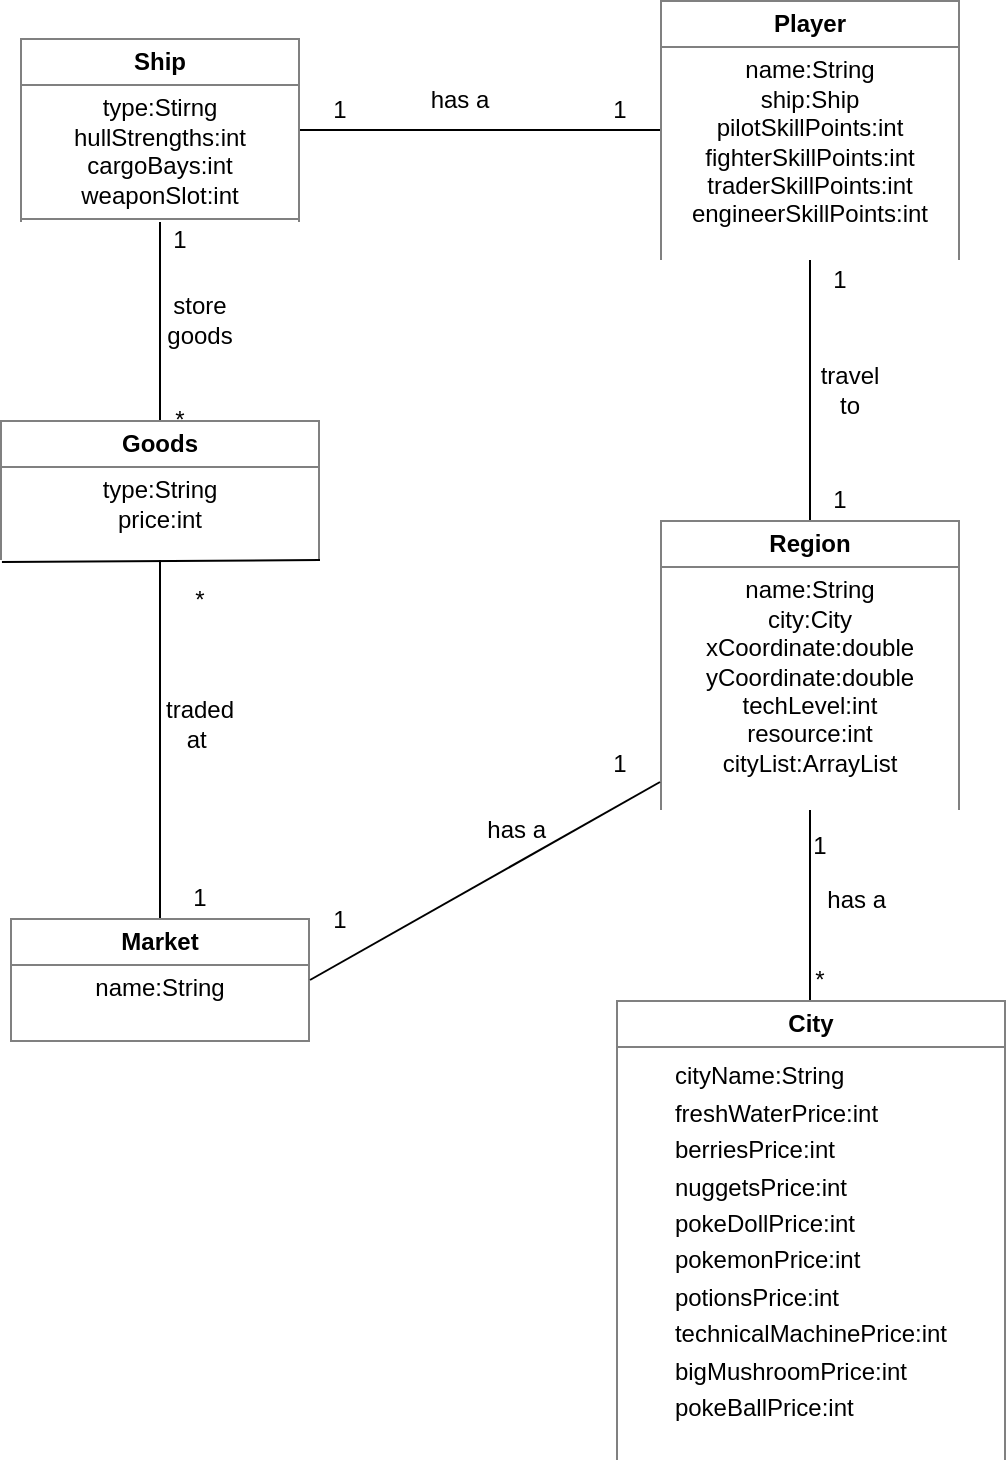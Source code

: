 <mxfile version="10.8.0" type="github"><diagram id="Oj52DWRretnqZOLNEXe8" name="Page-1"><mxGraphModel dx="918" dy="615" grid="1" gridSize="10" guides="1" tooltips="1" connect="1" arrows="1" fold="1" page="1" pageScale="1" pageWidth="850" pageHeight="1100" math="0" shadow="0"><root><mxCell id="0"/><mxCell id="1" parent="0"/><mxCell id="PyWPBzoKWIldAefqetqt-1" value="&lt;table border=&quot;1&quot; width=&quot;100%&quot; cellpadding=&quot;4&quot; style=&quot;width: 100% ; height: 100% ; border-collapse: collapse&quot;&gt;&lt;tbody&gt;&lt;tr&gt;&lt;th align=&quot;center&quot;&gt;Player&lt;/th&gt;&lt;/tr&gt;&lt;tr&gt;&lt;td align=&quot;center&quot;&gt;name:String&lt;br&gt;ship:Ship&lt;br&gt;pilotSkillPoints:int&lt;br&gt;fighterSkillPoints:int&lt;br&gt;traderSkillPoints:int&lt;br&gt;engineerSkillPoints:int&lt;br&gt;&lt;br&gt;&lt;/td&gt;&lt;/tr&gt;&lt;tr&gt;&lt;td align=&quot;center&quot;&gt;Section 2.1&lt;br&gt;Section 2.2&lt;br&gt;Section 2.3&lt;/td&gt;&lt;/tr&gt;&lt;/tbody&gt;&lt;/table&gt;" style="text;html=1;strokeColor=none;fillColor=none;overflow=fill;" vertex="1" parent="1"><mxGeometry x="470" y="130" width="150" height="130" as="geometry"/></mxCell><mxCell id="PyWPBzoKWIldAefqetqt-3" value="&lt;table border=&quot;1&quot; width=&quot;100%&quot; cellpadding=&quot;4&quot; style=&quot;width: 100% ; height: 100% ; border-collapse: collapse&quot;&gt;&lt;tbody&gt;&lt;tr&gt;&lt;th align=&quot;center&quot;&gt;Ship&lt;/th&gt;&lt;/tr&gt;&lt;tr&gt;&lt;td align=&quot;center&quot;&gt;type:Stirng&lt;br&gt;hullStrengths:int&lt;br&gt;cargoBays:int&lt;br&gt;weaponSlot:int&lt;/td&gt;&lt;/tr&gt;&lt;tr&gt;&lt;td align=&quot;center&quot;&gt;Section 2.1&lt;br&gt;Section 2.2&lt;br&gt;Section 2.3&lt;/td&gt;&lt;/tr&gt;&lt;/tbody&gt;&lt;/table&gt;" style="text;html=1;strokeColor=none;fillColor=none;overflow=fill;" vertex="1" parent="1"><mxGeometry x="150" y="149" width="140" height="92" as="geometry"/></mxCell><mxCell id="PyWPBzoKWIldAefqetqt-5" value="" style="endArrow=none;html=1;entryX=0;entryY=0.5;entryDx=0;entryDy=0;exitX=1;exitY=0.5;exitDx=0;exitDy=0;" edge="1" parent="1" source="PyWPBzoKWIldAefqetqt-3" target="PyWPBzoKWIldAefqetqt-1"><mxGeometry width="50" height="50" relative="1" as="geometry"><mxPoint x="150" y="330" as="sourcePoint"/><mxPoint x="200" y="280" as="targetPoint"/></mxGeometry></mxCell><mxCell id="PyWPBzoKWIldAefqetqt-6" value="has a" style="text;html=1;strokeColor=none;fillColor=none;align=center;verticalAlign=middle;whiteSpace=wrap;rounded=0;" vertex="1" parent="1"><mxGeometry x="350" y="170" width="40" height="20" as="geometry"/></mxCell><mxCell id="PyWPBzoKWIldAefqetqt-7" value="&lt;table border=&quot;1&quot; width=&quot;100%&quot; cellpadding=&quot;4&quot; style=&quot;width: 100% ; height: 100% ; border-collapse: collapse&quot;&gt;&lt;tbody&gt;&lt;tr&gt;&lt;th align=&quot;center&quot;&gt;Goods&lt;/th&gt;&lt;/tr&gt;&lt;tr&gt;&lt;td align=&quot;center&quot;&gt;type:String&lt;br&gt;price:int&lt;br&gt;&lt;br&gt;&lt;/td&gt;&lt;/tr&gt;&lt;tr&gt;&lt;td align=&quot;center&quot;&gt;&lt;br&gt;&lt;/td&gt;&lt;/tr&gt;&lt;/tbody&gt;&lt;/table&gt;" style="text;html=1;strokeColor=none;fillColor=none;overflow=fill;" vertex="1" parent="1"><mxGeometry x="140" y="340" width="160" height="70" as="geometry"/></mxCell><mxCell id="PyWPBzoKWIldAefqetqt-8" value="" style="endArrow=none;html=1;entryX=0.5;entryY=1;entryDx=0;entryDy=0;exitX=0.5;exitY=0;exitDx=0;exitDy=0;" edge="1" parent="1" source="PyWPBzoKWIldAefqetqt-7" target="PyWPBzoKWIldAefqetqt-3"><mxGeometry width="50" height="50" relative="1" as="geometry"><mxPoint x="200" y="300" as="sourcePoint"/><mxPoint x="250" y="250" as="targetPoint"/></mxGeometry></mxCell><mxCell id="PyWPBzoKWIldAefqetqt-9" value="store goods" style="text;html=1;strokeColor=none;fillColor=none;align=center;verticalAlign=middle;whiteSpace=wrap;rounded=0;" vertex="1" parent="1"><mxGeometry x="220" y="280" width="40" height="20" as="geometry"/></mxCell><mxCell id="PyWPBzoKWIldAefqetqt-10" value="1" style="text;html=1;strokeColor=none;fillColor=none;align=center;verticalAlign=middle;whiteSpace=wrap;rounded=0;" vertex="1" parent="1"><mxGeometry x="290" y="175" width="40" height="20" as="geometry"/></mxCell><mxCell id="PyWPBzoKWIldAefqetqt-11" value="1" style="text;html=1;strokeColor=none;fillColor=none;align=center;verticalAlign=middle;whiteSpace=wrap;rounded=0;" vertex="1" parent="1"><mxGeometry x="430" y="175" width="40" height="20" as="geometry"/></mxCell><mxCell id="PyWPBzoKWIldAefqetqt-12" value="1" style="text;html=1;strokeColor=none;fillColor=none;align=center;verticalAlign=middle;whiteSpace=wrap;rounded=0;" vertex="1" parent="1"><mxGeometry x="210" y="240" width="40" height="20" as="geometry"/></mxCell><mxCell id="PyWPBzoKWIldAefqetqt-13" value="*" style="text;html=1;strokeColor=none;fillColor=none;align=center;verticalAlign=middle;whiteSpace=wrap;rounded=0;" vertex="1" parent="1"><mxGeometry x="210" y="330" width="40" height="20" as="geometry"/></mxCell><mxCell id="PyWPBzoKWIldAefqetqt-24" value="&lt;table border=&quot;1&quot; width=&quot;100%&quot; cellpadding=&quot;4&quot; style=&quot;width: 100% ; height: 100% ; border-collapse: collapse&quot;&gt;&lt;tbody&gt;&lt;tr&gt;&lt;th align=&quot;center&quot;&gt;Region&lt;/th&gt;&lt;/tr&gt;&lt;tr&gt;&lt;td align=&quot;center&quot;&gt;name:String&lt;br&gt;city:City&lt;br&gt;xCoordinate:double&lt;br&gt;yCoordinate:double&lt;br&gt;techLevel:int&lt;br&gt;resource:int&lt;br&gt;cityList:ArrayList&lt;br&gt;&lt;br&gt;&lt;/td&gt;&lt;/tr&gt;&lt;tr&gt;&lt;td align=&quot;center&quot;&gt;Section 2.1&lt;br&gt;Section 2.2&lt;br&gt;Section 2.3&lt;/td&gt;&lt;/tr&gt;&lt;/tbody&gt;&lt;/table&gt;" style="text;html=1;strokeColor=none;fillColor=none;overflow=fill;" vertex="1" parent="1"><mxGeometry x="470" y="390" width="150" height="145" as="geometry"/></mxCell><mxCell id="PyWPBzoKWIldAefqetqt-26" value="" style="endArrow=none;html=1;entryX=0.5;entryY=1;entryDx=0;entryDy=0;exitX=0.5;exitY=0;exitDx=0;exitDy=0;" edge="1" parent="1" source="PyWPBzoKWIldAefqetqt-24" target="PyWPBzoKWIldAefqetqt-1"><mxGeometry width="50" height="50" relative="1" as="geometry"><mxPoint x="590" y="300" as="sourcePoint"/><mxPoint x="590" y="280" as="targetPoint"/></mxGeometry></mxCell><mxCell id="PyWPBzoKWIldAefqetqt-27" value="travel to" style="text;html=1;strokeColor=none;fillColor=none;align=center;verticalAlign=middle;whiteSpace=wrap;rounded=0;" vertex="1" parent="1"><mxGeometry x="545" y="315" width="40" height="20" as="geometry"/></mxCell><mxCell id="PyWPBzoKWIldAefqetqt-30" value="1" style="text;html=1;strokeColor=none;fillColor=none;align=center;verticalAlign=middle;whiteSpace=wrap;rounded=0;" vertex="1" parent="1"><mxGeometry x="540" y="260" width="40" height="20" as="geometry"/></mxCell><mxCell id="PyWPBzoKWIldAefqetqt-31" value="1" style="text;html=1;strokeColor=none;fillColor=none;align=center;verticalAlign=middle;whiteSpace=wrap;rounded=0;" vertex="1" parent="1"><mxGeometry x="540" y="370" width="40" height="20" as="geometry"/></mxCell><mxCell id="PyWPBzoKWIldAefqetqt-32" value="&lt;table border=&quot;1&quot; width=&quot;100%&quot; cellpadding=&quot;4&quot; style=&quot;width: 100% ; height: 100% ; border-collapse: collapse&quot;&gt;&lt;tbody&gt;&lt;tr&gt;&lt;th align=&quot;center&quot;&gt;City&lt;/th&gt;&lt;/tr&gt;&lt;tr&gt;&lt;td align=&quot;center&quot;&gt;&lt;table&gt;&lt;tbody&gt;&lt;tr&gt;&lt;td id=&quot;LC4&quot;&gt;cityName:String&lt;/td&gt;&lt;/tr&gt;&lt;tr&gt;&lt;td id=&quot;LC5&quot;&gt;freshWaterPrice:int&lt;/td&gt;&lt;/tr&gt;&lt;tr&gt;&lt;td id=&quot;LC6&quot;&gt;berriesPrice:int&lt;/td&gt;&lt;/tr&gt;&lt;tr&gt;&lt;td id=&quot;LC7&quot;&gt;nuggetsPrice:int&lt;/td&gt;&lt;/tr&gt;&lt;tr&gt;&lt;td id=&quot;LC8&quot;&gt;pokeDollPrice:int&lt;/td&gt;&lt;/tr&gt;&lt;tr&gt;&lt;td id=&quot;LC9&quot;&gt;pokemonPrice:int&lt;/td&gt;&lt;/tr&gt;&lt;tr&gt;&lt;td id=&quot;LC10&quot;&gt;potionsPrice:int&lt;/td&gt;&lt;/tr&gt;&lt;tr&gt;&lt;td id=&quot;LC11&quot;&gt;technicalMachinePrice:int&lt;/td&gt;&lt;/tr&gt;&lt;tr&gt;&lt;td id=&quot;LC12&quot;&gt;bigMushroomPrice:int&lt;/td&gt;&lt;/tr&gt;&lt;tr&gt;&lt;td id=&quot;LC13&quot;&gt;pokeBallPrice:int&lt;/td&gt;&lt;/tr&gt;&lt;/tbody&gt;&lt;/table&gt;&lt;br&gt;&lt;/td&gt;&lt;/tr&gt;&lt;tr&gt;&lt;td align=&quot;center&quot;&gt;Section 2.1&lt;br&gt;Section 2.2&lt;br&gt;Section 2.3&lt;/td&gt;&lt;/tr&gt;&lt;/tbody&gt;&lt;/table&gt;" style="text;html=1;strokeColor=none;fillColor=none;overflow=fill;" vertex="1" parent="1"><mxGeometry x="447.5" y="630" width="195" height="230" as="geometry"/></mxCell><mxCell id="PyWPBzoKWIldAefqetqt-33" value="" style="endArrow=none;html=1;entryX=0.5;entryY=1;entryDx=0;entryDy=0;exitX=0.5;exitY=0;exitDx=0;exitDy=0;" edge="1" parent="1" source="PyWPBzoKWIldAefqetqt-32" target="PyWPBzoKWIldAefqetqt-24"><mxGeometry width="50" height="50" relative="1" as="geometry"><mxPoint x="545" y="600" as="sourcePoint"/><mxPoint x="570" y="550" as="targetPoint"/></mxGeometry></mxCell><mxCell id="PyWPBzoKWIldAefqetqt-34" value="has a&amp;nbsp;" style="text;html=1;strokeColor=none;fillColor=none;align=center;verticalAlign=middle;whiteSpace=wrap;rounded=0;" vertex="1" parent="1"><mxGeometry x="550" y="570" width="40" height="20" as="geometry"/></mxCell><mxCell id="PyWPBzoKWIldAefqetqt-35" value="1" style="text;html=1;strokeColor=none;fillColor=none;align=center;verticalAlign=middle;whiteSpace=wrap;rounded=0;" vertex="1" parent="1"><mxGeometry x="530" y="542.5" width="40" height="20" as="geometry"/></mxCell><mxCell id="PyWPBzoKWIldAefqetqt-36" value="*" style="text;html=1;strokeColor=none;fillColor=none;align=center;verticalAlign=middle;whiteSpace=wrap;rounded=0;" vertex="1" parent="1"><mxGeometry x="530" y="610" width="40" height="20" as="geometry"/></mxCell><mxCell id="PyWPBzoKWIldAefqetqt-39" value="&lt;table border=&quot;1&quot; width=&quot;100%&quot; cellpadding=&quot;4&quot; style=&quot;width: 100% ; height: 100% ; border-collapse: collapse&quot;&gt;&lt;tbody&gt;&lt;tr&gt;&lt;th align=&quot;center&quot;&gt;Market&lt;/th&gt;&lt;/tr&gt;&lt;tr&gt;&lt;td align=&quot;center&quot;&gt;name:String&lt;br&gt;&lt;br&gt;&lt;/td&gt;&lt;/tr&gt;&lt;tr&gt;&lt;td align=&quot;center&quot;&gt;Section 2.1&lt;br&gt;Section 2.2&lt;br&gt;Section 2.3&lt;/td&gt;&lt;/tr&gt;&lt;/tbody&gt;&lt;/table&gt;" style="text;html=1;strokeColor=none;fillColor=none;overflow=fill;" vertex="1" parent="1"><mxGeometry x="145" y="589" width="150" height="62" as="geometry"/></mxCell><mxCell id="PyWPBzoKWIldAefqetqt-42" value="" style="endArrow=none;html=1;exitX=1;exitY=0.5;exitDx=0;exitDy=0;" edge="1" parent="1" source="PyWPBzoKWIldAefqetqt-39"><mxGeometry width="50" height="50" relative="1" as="geometry"><mxPoint x="350" y="540" as="sourcePoint"/><mxPoint x="470" y="521" as="targetPoint"/></mxGeometry></mxCell><mxCell id="PyWPBzoKWIldAefqetqt-43" value="has a&amp;nbsp;" style="text;html=1;strokeColor=none;fillColor=none;align=center;verticalAlign=middle;whiteSpace=wrap;rounded=0;" vertex="1" parent="1"><mxGeometry x="380" y="535" width="40" height="20" as="geometry"/></mxCell><mxCell id="PyWPBzoKWIldAefqetqt-44" value="1" style="text;html=1;strokeColor=none;fillColor=none;align=center;verticalAlign=middle;whiteSpace=wrap;rounded=0;" vertex="1" parent="1"><mxGeometry x="430" y="502" width="40" height="20" as="geometry"/></mxCell><mxCell id="PyWPBzoKWIldAefqetqt-45" value="1" style="text;html=1;strokeColor=none;fillColor=none;align=center;verticalAlign=middle;whiteSpace=wrap;rounded=0;" vertex="1" parent="1"><mxGeometry x="290" y="580" width="40" height="20" as="geometry"/></mxCell><mxCell id="PyWPBzoKWIldAefqetqt-47" value="" style="endArrow=none;html=1;exitX=0.5;exitY=0;exitDx=0;exitDy=0;" edge="1" parent="1" source="PyWPBzoKWIldAefqetqt-39"><mxGeometry width="50" height="50" relative="1" as="geometry"><mxPoint x="200" y="480" as="sourcePoint"/><mxPoint x="220" y="410" as="targetPoint"/></mxGeometry></mxCell><mxCell id="PyWPBzoKWIldAefqetqt-49" value="" style="endArrow=none;html=1;exitX=0.006;exitY=1.014;exitDx=0;exitDy=0;exitPerimeter=0;" edge="1" parent="1" source="PyWPBzoKWIldAefqetqt-7"><mxGeometry width="50" height="50" relative="1" as="geometry"><mxPoint x="250" y="470" as="sourcePoint"/><mxPoint x="300" y="410" as="targetPoint"/></mxGeometry></mxCell><mxCell id="PyWPBzoKWIldAefqetqt-50" value="traded at&amp;nbsp;" style="text;html=1;strokeColor=none;fillColor=none;align=center;verticalAlign=middle;whiteSpace=wrap;rounded=0;" vertex="1" parent="1"><mxGeometry x="220" y="482" width="40" height="20" as="geometry"/></mxCell><mxCell id="PyWPBzoKWIldAefqetqt-54" value="1" style="text;html=1;strokeColor=none;fillColor=none;align=center;verticalAlign=middle;whiteSpace=wrap;rounded=0;" vertex="1" parent="1"><mxGeometry x="220" y="569" width="40" height="20" as="geometry"/></mxCell><mxCell id="PyWPBzoKWIldAefqetqt-57" value="*" style="text;html=1;strokeColor=none;fillColor=none;align=center;verticalAlign=middle;whiteSpace=wrap;rounded=0;" vertex="1" parent="1"><mxGeometry x="220" y="420" width="40" height="20" as="geometry"/></mxCell></root></mxGraphModel></diagram></mxfile>